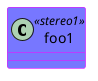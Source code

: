 {
  "sha1": "kx4asxxvzmzsxsd8cxmq4czwf5lcv2o",
  "insertion": {
    "when": "2024-06-03T18:59:33.443Z",
    "user": "plantuml@gmail.com"
  }
}
@startuml
skinparam classHeaderBackgroundColor #4FF
skinparam classBackgroundColor #77F
skinparam classBorderColor #F0F
skinparam stereotypeCBackgroundColor #FFF
skinparam stereotypeCBorderColor #FF0
class foo1 << stereo1 >>
@enduml
